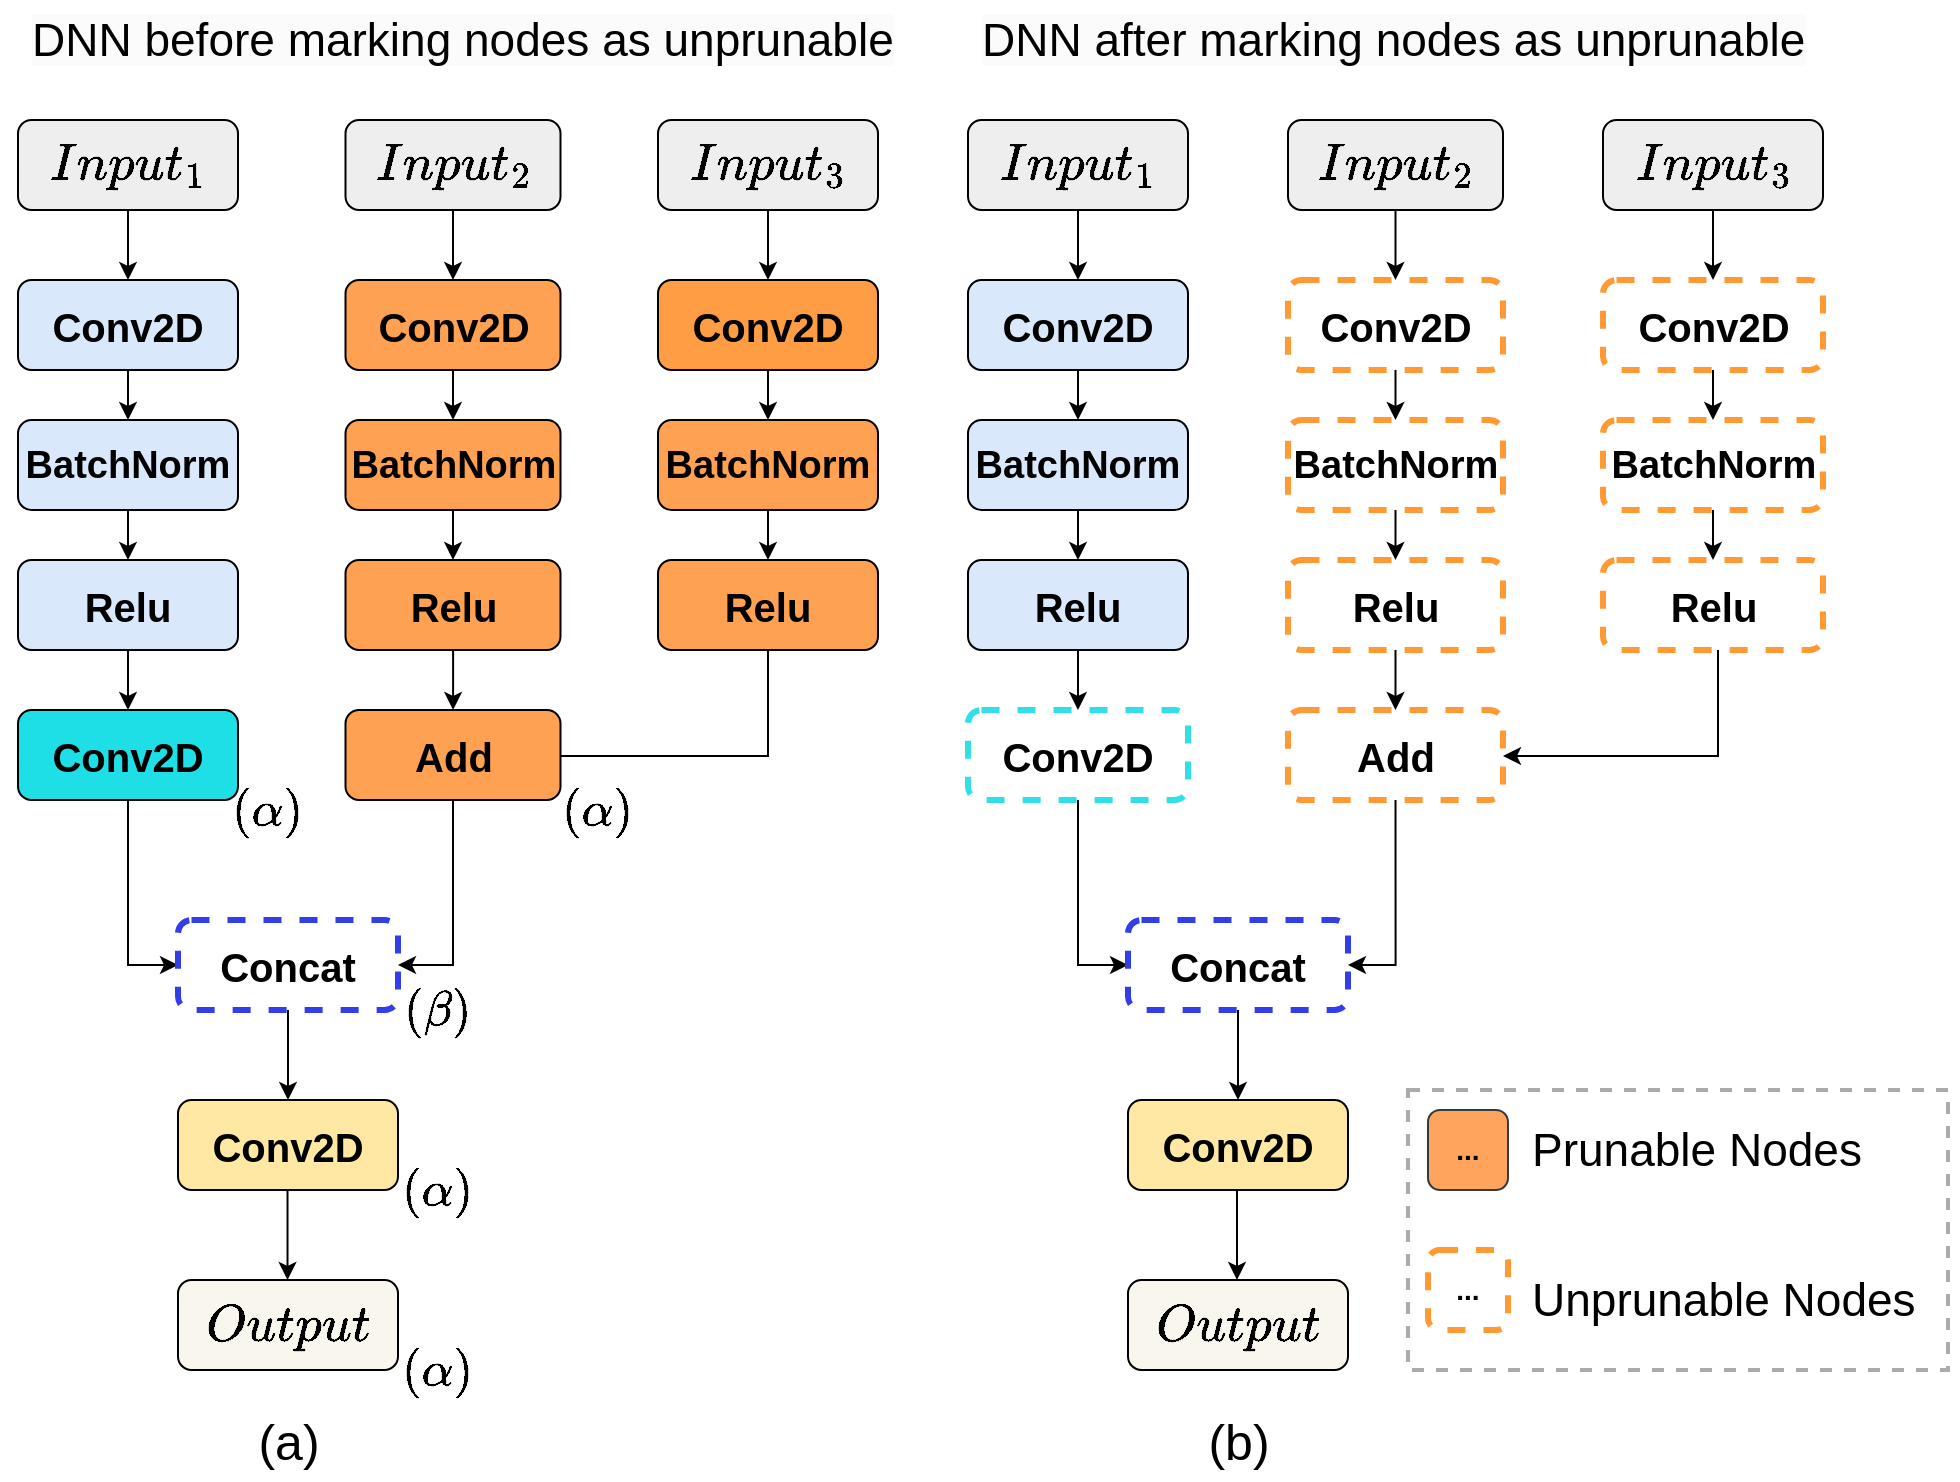 <mxfile version="24.7.17">
  <diagram id="ZJDak00zEGOjQi6jF3bG" name="Page-2">
    <mxGraphModel dx="1045" dy="2160" grid="1" gridSize="10" guides="1" tooltips="1" connect="1" arrows="1" fold="1" page="1" pageScale="1" pageWidth="850" pageHeight="1100" math="1" shadow="0">
      <root>
        <mxCell id="0" />
        <mxCell id="1" parent="0" />
        <mxCell id="ZOJOGruup9VdM0CiwJ6L-7" value="" style="rounded=0;whiteSpace=wrap;html=1;dashed=1;strokeWidth=2;strokeColor=#ABABAB;" parent="1" vertex="1">
          <mxGeometry x="1770" y="525" width="270" height="140" as="geometry" />
        </mxCell>
        <mxCell id="_wHUnUOkOxb6r7a82sdS-2" style="edgeStyle=orthogonalEdgeStyle;rounded=0;orthogonalLoop=1;jettySize=auto;html=1;exitX=0.5;exitY=1;exitDx=0;exitDy=0;entryX=0.5;entryY=0;entryDx=0;entryDy=0;strokeColor=default;fontSize=22;" parent="1" source="_wHUnUOkOxb6r7a82sdS-3" target="_wHUnUOkOxb6r7a82sdS-5" edge="1">
          <mxGeometry relative="1" as="geometry" />
        </mxCell>
        <mxCell id="_wHUnUOkOxb6r7a82sdS-3" value="&lt;font style=&quot;font-size: 22px;&quot;&gt;&lt;b style=&quot;font-size: 22px;&quot;&gt;$$Input_1$$&lt;/b&gt;&lt;/font&gt;" style="rounded=1;whiteSpace=wrap;html=1;fillColor=#eeeeee;strokeColor=default;fontSize=22;" parent="1" vertex="1">
          <mxGeometry x="1075" y="40" width="110" height="45" as="geometry" />
        </mxCell>
        <mxCell id="_wHUnUOkOxb6r7a82sdS-4" style="edgeStyle=orthogonalEdgeStyle;rounded=0;orthogonalLoop=1;jettySize=auto;html=1;exitX=0.5;exitY=1;exitDx=0;exitDy=0;entryX=0.5;entryY=0;entryDx=0;entryDy=0;strokeColor=default;fontSize=22;" parent="1" source="_wHUnUOkOxb6r7a82sdS-5" target="_wHUnUOkOxb6r7a82sdS-7" edge="1">
          <mxGeometry relative="1" as="geometry" />
        </mxCell>
        <mxCell id="_wHUnUOkOxb6r7a82sdS-5" value="&lt;font style=&quot;font-size: 20px;&quot;&gt;&lt;b style=&quot;font-size: 20px;&quot;&gt;Conv2D&lt;/b&gt;&lt;/font&gt;" style="rounded=1;whiteSpace=wrap;html=1;fillColor=#dae8fc;strokeColor=default;fontSize=20;" parent="1" vertex="1">
          <mxGeometry x="1075" y="120" width="110" height="45" as="geometry" />
        </mxCell>
        <mxCell id="_wHUnUOkOxb6r7a82sdS-6" style="edgeStyle=orthogonalEdgeStyle;rounded=0;orthogonalLoop=1;jettySize=auto;html=1;exitX=0.5;exitY=1;exitDx=0;exitDy=0;entryX=0.5;entryY=0;entryDx=0;entryDy=0;strokeColor=default;fontSize=22;" parent="1" source="_wHUnUOkOxb6r7a82sdS-7" target="_wHUnUOkOxb6r7a82sdS-9" edge="1">
          <mxGeometry relative="1" as="geometry" />
        </mxCell>
        <mxCell id="_wHUnUOkOxb6r7a82sdS-7" value="&lt;font style=&quot;font-size: 19px;&quot;&gt;&lt;b style=&quot;font-size: 19px;&quot;&gt;BatchNorm&lt;/b&gt;&lt;/font&gt;" style="rounded=1;whiteSpace=wrap;html=1;fillColor=#dae8fc;strokeColor=default;fontSize=19;" parent="1" vertex="1">
          <mxGeometry x="1075" y="190" width="110" height="45" as="geometry" />
        </mxCell>
        <mxCell id="_wHUnUOkOxb6r7a82sdS-8" style="edgeStyle=orthogonalEdgeStyle;rounded=0;orthogonalLoop=1;jettySize=auto;html=1;entryX=0.5;entryY=0;entryDx=0;entryDy=0;strokeColor=default;" parent="1" source="_wHUnUOkOxb6r7a82sdS-9" target="_wHUnUOkOxb6r7a82sdS-11" edge="1">
          <mxGeometry relative="1" as="geometry" />
        </mxCell>
        <mxCell id="_wHUnUOkOxb6r7a82sdS-9" value="&lt;font style=&quot;font-size: 20px;&quot;&gt;&lt;b style=&quot;font-size: 20px;&quot;&gt;Relu&lt;/b&gt;&lt;/font&gt;" style="rounded=1;whiteSpace=wrap;html=1;fillColor=#dae8fc;strokeColor=default;fontSize=20;" parent="1" vertex="1">
          <mxGeometry x="1075" y="260" width="110" height="45" as="geometry" />
        </mxCell>
        <mxCell id="_wHUnUOkOxb6r7a82sdS-10" style="edgeStyle=orthogonalEdgeStyle;rounded=0;orthogonalLoop=1;jettySize=auto;html=1;entryX=0;entryY=0.5;entryDx=0;entryDy=0;" parent="1" source="_wHUnUOkOxb6r7a82sdS-11" target="_wHUnUOkOxb6r7a82sdS-13" edge="1">
          <mxGeometry relative="1" as="geometry" />
        </mxCell>
        <mxCell id="_wHUnUOkOxb6r7a82sdS-11" value="&lt;font style=&quot;font-size: 20px;&quot;&gt;&lt;b style=&quot;font-size: 20px;&quot;&gt;Conv2D&lt;/b&gt;&lt;/font&gt;" style="rounded=1;whiteSpace=wrap;html=1;fillColor=#1edee6;strokeColor=default;fontSize=20;" parent="1" vertex="1">
          <mxGeometry x="1075" y="335" width="110" height="45" as="geometry" />
        </mxCell>
        <mxCell id="_wHUnUOkOxb6r7a82sdS-12" style="edgeStyle=orthogonalEdgeStyle;rounded=0;orthogonalLoop=1;jettySize=auto;html=1;entryX=0.5;entryY=0;entryDx=0;entryDy=0;" parent="1" source="_wHUnUOkOxb6r7a82sdS-13" edge="1">
          <mxGeometry relative="1" as="geometry">
            <mxPoint x="1210" y="530" as="targetPoint" />
          </mxGeometry>
        </mxCell>
        <mxCell id="_wHUnUOkOxb6r7a82sdS-13" value="&lt;font style=&quot;font-size: 20px;&quot;&gt;&lt;b style=&quot;font-size: 20px;&quot;&gt;Concat&lt;/b&gt;&lt;/font&gt;" style="rounded=1;whiteSpace=wrap;html=1;fillColor=none;strokeColor=#323ee8;strokeWidth=3;dashed=1;fontSize=20;" parent="1" vertex="1">
          <mxGeometry x="1155" y="440" width="110" height="45" as="geometry" />
        </mxCell>
        <mxCell id="_wHUnUOkOxb6r7a82sdS-14" style="edgeStyle=orthogonalEdgeStyle;rounded=0;orthogonalLoop=1;jettySize=auto;html=1;exitX=0.5;exitY=1;exitDx=0;exitDy=0;entryX=0.5;entryY=0;entryDx=0;entryDy=0;strokeColor=default;fontSize=22;" parent="1" source="_wHUnUOkOxb6r7a82sdS-15" target="_wHUnUOkOxb6r7a82sdS-17" edge="1">
          <mxGeometry relative="1" as="geometry" />
        </mxCell>
        <mxCell id="_wHUnUOkOxb6r7a82sdS-15" value="&lt;font style=&quot;font-size: 22px;&quot;&gt;&lt;b style=&quot;font-size: 22px;&quot;&gt;$$Input_2$$&lt;/b&gt;&lt;/font&gt;" style="rounded=1;whiteSpace=wrap;html=1;fillColor=#eeeeee;strokeColor=default;fontSize=22;" parent="1" vertex="1">
          <mxGeometry x="1238.75" y="40" width="107.5" height="45" as="geometry" />
        </mxCell>
        <mxCell id="_wHUnUOkOxb6r7a82sdS-16" style="edgeStyle=orthogonalEdgeStyle;rounded=0;orthogonalLoop=1;jettySize=auto;html=1;exitX=0.5;exitY=1;exitDx=0;exitDy=0;entryX=0.5;entryY=0;entryDx=0;entryDy=0;strokeColor=default;fontSize=22;" parent="1" source="_wHUnUOkOxb6r7a82sdS-17" target="_wHUnUOkOxb6r7a82sdS-19" edge="1">
          <mxGeometry relative="1" as="geometry" />
        </mxCell>
        <mxCell id="_wHUnUOkOxb6r7a82sdS-17" value="&lt;font style=&quot;font-size: 20px;&quot;&gt;&lt;b style=&quot;font-size: 20px;&quot;&gt;Conv2D&lt;/b&gt;&lt;/font&gt;" style="rounded=1;whiteSpace=wrap;html=1;fillColor=#ffa152;strokeColor=default;fontSize=20;" parent="1" vertex="1">
          <mxGeometry x="1238.75" y="120" width="107.5" height="45" as="geometry" />
        </mxCell>
        <mxCell id="_wHUnUOkOxb6r7a82sdS-18" style="edgeStyle=orthogonalEdgeStyle;rounded=0;orthogonalLoop=1;jettySize=auto;html=1;exitX=0.5;exitY=1;exitDx=0;exitDy=0;entryX=0.5;entryY=0;entryDx=0;entryDy=0;strokeColor=default;fontSize=22;" parent="1" source="_wHUnUOkOxb6r7a82sdS-19" target="_wHUnUOkOxb6r7a82sdS-21" edge="1">
          <mxGeometry relative="1" as="geometry" />
        </mxCell>
        <mxCell id="_wHUnUOkOxb6r7a82sdS-19" value="&lt;font style=&quot;font-size: 19px;&quot;&gt;&lt;b style=&quot;font-size: 19px;&quot;&gt;BatchNorm&lt;/b&gt;&lt;/font&gt;" style="rounded=1;whiteSpace=wrap;html=1;fillColor=#ffa152;strokeColor=default;fontSize=19;" parent="1" vertex="1">
          <mxGeometry x="1238.75" y="190" width="107.5" height="45" as="geometry" />
        </mxCell>
        <mxCell id="_wHUnUOkOxb6r7a82sdS-20" style="edgeStyle=orthogonalEdgeStyle;rounded=0;orthogonalLoop=1;jettySize=auto;html=1;strokeColor=default;" parent="1" source="_wHUnUOkOxb6r7a82sdS-21" target="_wHUnUOkOxb6r7a82sdS-31" edge="1">
          <mxGeometry relative="1" as="geometry">
            <mxPoint x="1292.5" y="345" as="targetPoint" />
          </mxGeometry>
        </mxCell>
        <mxCell id="_wHUnUOkOxb6r7a82sdS-21" value="&lt;font style=&quot;font-size: 20px;&quot;&gt;&lt;b style=&quot;font-size: 20px;&quot;&gt;Relu&lt;/b&gt;&lt;/font&gt;" style="rounded=1;whiteSpace=wrap;html=1;fillColor=#ffa152;strokeColor=default;fontSize=20;" parent="1" vertex="1">
          <mxGeometry x="1238.75" y="260" width="107.5" height="45" as="geometry" />
        </mxCell>
        <mxCell id="_wHUnUOkOxb6r7a82sdS-22" style="edgeStyle=orthogonalEdgeStyle;rounded=0;orthogonalLoop=1;jettySize=auto;html=1;exitX=0.5;exitY=1;exitDx=0;exitDy=0;entryX=0.5;entryY=0;entryDx=0;entryDy=0;strokeColor=default;fontSize=22;" parent="1" source="_wHUnUOkOxb6r7a82sdS-23" target="_wHUnUOkOxb6r7a82sdS-25" edge="1">
          <mxGeometry relative="1" as="geometry" />
        </mxCell>
        <mxCell id="_wHUnUOkOxb6r7a82sdS-23" value="&lt;font style=&quot;font-size: 22px;&quot;&gt;&lt;b style=&quot;font-size: 22px;&quot;&gt;$$Input_3$$&lt;/b&gt;&lt;/font&gt;" style="rounded=1;whiteSpace=wrap;html=1;fillColor=#eeeeee;strokeColor=default;fontSize=22;" parent="1" vertex="1">
          <mxGeometry x="1395" y="40" width="110" height="45" as="geometry" />
        </mxCell>
        <mxCell id="_wHUnUOkOxb6r7a82sdS-24" style="edgeStyle=orthogonalEdgeStyle;rounded=0;orthogonalLoop=1;jettySize=auto;html=1;exitX=0.5;exitY=1;exitDx=0;exitDy=0;entryX=0.5;entryY=0;entryDx=0;entryDy=0;strokeColor=default;fontSize=22;" parent="1" source="_wHUnUOkOxb6r7a82sdS-25" target="_wHUnUOkOxb6r7a82sdS-27" edge="1">
          <mxGeometry relative="1" as="geometry" />
        </mxCell>
        <mxCell id="_wHUnUOkOxb6r7a82sdS-25" value="&lt;font style=&quot;font-size: 20px;&quot;&gt;&lt;b style=&quot;font-size: 20px;&quot;&gt;Conv2D&lt;/b&gt;&lt;/font&gt;" style="rounded=1;whiteSpace=wrap;html=1;fillColor=#ff9d45;strokeColor=default;fontSize=20;" parent="1" vertex="1">
          <mxGeometry x="1395" y="120" width="110" height="45" as="geometry" />
        </mxCell>
        <mxCell id="_wHUnUOkOxb6r7a82sdS-26" style="edgeStyle=orthogonalEdgeStyle;rounded=0;orthogonalLoop=1;jettySize=auto;html=1;exitX=0.5;exitY=1;exitDx=0;exitDy=0;entryX=0.5;entryY=0;entryDx=0;entryDy=0;strokeColor=default;fontSize=22;" parent="1" source="_wHUnUOkOxb6r7a82sdS-27" target="_wHUnUOkOxb6r7a82sdS-29" edge="1">
          <mxGeometry relative="1" as="geometry" />
        </mxCell>
        <mxCell id="_wHUnUOkOxb6r7a82sdS-27" value="&lt;font style=&quot;font-size: 19px;&quot;&gt;&lt;b style=&quot;font-size: 19px;&quot;&gt;BatchNorm&lt;/b&gt;&lt;/font&gt;" style="rounded=1;whiteSpace=wrap;html=1;fillColor=#ffa152;strokeColor=default;fontSize=19;" parent="1" vertex="1">
          <mxGeometry x="1395" y="190" width="110" height="45" as="geometry" />
        </mxCell>
        <mxCell id="_wHUnUOkOxb6r7a82sdS-28" style="edgeStyle=orthogonalEdgeStyle;rounded=0;orthogonalLoop=1;jettySize=auto;html=1;entryX=1;entryY=0.5;entryDx=0;entryDy=0;strokeColor=default;" parent="1" source="_wHUnUOkOxb6r7a82sdS-29" target="_wHUnUOkOxb6r7a82sdS-31" edge="1">
          <mxGeometry relative="1" as="geometry">
            <mxPoint x="1305" y="357.5" as="targetPoint" />
            <Array as="points">
              <mxPoint x="1450" y="358" />
              <mxPoint x="1343" y="358" />
            </Array>
          </mxGeometry>
        </mxCell>
        <mxCell id="_wHUnUOkOxb6r7a82sdS-29" value="&lt;font style=&quot;font-size: 20px;&quot;&gt;&lt;b style=&quot;font-size: 20px;&quot;&gt;Relu&lt;/b&gt;&lt;/font&gt;" style="rounded=1;whiteSpace=wrap;html=1;fillColor=#ffa152;strokeColor=default;fontSize=20;" parent="1" vertex="1">
          <mxGeometry x="1395" y="260" width="110" height="45" as="geometry" />
        </mxCell>
        <mxCell id="_wHUnUOkOxb6r7a82sdS-30" style="edgeStyle=orthogonalEdgeStyle;rounded=0;orthogonalLoop=1;jettySize=auto;html=1;exitX=0.5;exitY=1;exitDx=0;exitDy=0;entryX=1;entryY=0.5;entryDx=0;entryDy=0;" parent="1" source="_wHUnUOkOxb6r7a82sdS-31" target="_wHUnUOkOxb6r7a82sdS-13" edge="1">
          <mxGeometry relative="1" as="geometry" />
        </mxCell>
        <mxCell id="_wHUnUOkOxb6r7a82sdS-31" value="&lt;font style=&quot;font-size: 20px;&quot;&gt;&lt;b style=&quot;font-size: 20px;&quot;&gt;Add&lt;/b&gt;&lt;/font&gt;" style="rounded=1;whiteSpace=wrap;html=1;fillColor=#ffa152;strokeColor=default;fontSize=20;" parent="1" vertex="1">
          <mxGeometry x="1238.75" y="335" width="107.5" height="45" as="geometry" />
        </mxCell>
        <mxCell id="JLplLcuvt1eEUsk-3vQW-2" style="edgeStyle=orthogonalEdgeStyle;rounded=0;orthogonalLoop=1;jettySize=auto;html=1;exitX=0.5;exitY=1;exitDx=0;exitDy=0;entryX=0.5;entryY=0;entryDx=0;entryDy=0;fontSize=22;" parent="1" source="JLplLcuvt1eEUsk-3vQW-3" target="JLplLcuvt1eEUsk-3vQW-5" edge="1">
          <mxGeometry relative="1" as="geometry" />
        </mxCell>
        <mxCell id="JLplLcuvt1eEUsk-3vQW-3" value="&lt;font style=&quot;font-size: 22px;&quot;&gt;&lt;b style=&quot;font-size: 22px;&quot;&gt;$$Input_1$$&lt;/b&gt;&lt;/font&gt;" style="rounded=1;whiteSpace=wrap;html=1;fillColor=#eeeeee;strokeColor=default;fontSize=22;" parent="1" vertex="1">
          <mxGeometry x="1550" y="40" width="110" height="45" as="geometry" />
        </mxCell>
        <mxCell id="JLplLcuvt1eEUsk-3vQW-4" style="edgeStyle=orthogonalEdgeStyle;rounded=0;orthogonalLoop=1;jettySize=auto;html=1;exitX=0.5;exitY=1;exitDx=0;exitDy=0;entryX=0.5;entryY=0;entryDx=0;entryDy=0;fontSize=22;" parent="1" source="JLplLcuvt1eEUsk-3vQW-5" target="JLplLcuvt1eEUsk-3vQW-7" edge="1">
          <mxGeometry relative="1" as="geometry" />
        </mxCell>
        <mxCell id="JLplLcuvt1eEUsk-3vQW-5" value="&lt;font style=&quot;font-size: 20px;&quot;&gt;&lt;b style=&quot;font-size: 20px;&quot;&gt;Conv2D&lt;/b&gt;&lt;/font&gt;" style="rounded=1;whiteSpace=wrap;html=1;fillColor=#dae8fc;strokeColor=default;fontSize=20;" parent="1" vertex="1">
          <mxGeometry x="1550" y="120" width="110" height="45" as="geometry" />
        </mxCell>
        <mxCell id="JLplLcuvt1eEUsk-3vQW-6" style="edgeStyle=orthogonalEdgeStyle;rounded=0;orthogonalLoop=1;jettySize=auto;html=1;exitX=0.5;exitY=1;exitDx=0;exitDy=0;entryX=0.5;entryY=0;entryDx=0;entryDy=0;fontSize=22;" parent="1" source="JLplLcuvt1eEUsk-3vQW-7" target="JLplLcuvt1eEUsk-3vQW-9" edge="1">
          <mxGeometry relative="1" as="geometry" />
        </mxCell>
        <mxCell id="JLplLcuvt1eEUsk-3vQW-7" value="&lt;font style=&quot;font-size: 19px;&quot;&gt;&lt;b style=&quot;font-size: 19px;&quot;&gt;BatchNorm&lt;/b&gt;&lt;/font&gt;" style="rounded=1;whiteSpace=wrap;html=1;fillColor=#dae8fc;strokeColor=default;fontSize=19;" parent="1" vertex="1">
          <mxGeometry x="1550" y="190" width="110" height="45" as="geometry" />
        </mxCell>
        <mxCell id="JLplLcuvt1eEUsk-3vQW-8" style="edgeStyle=orthogonalEdgeStyle;rounded=0;orthogonalLoop=1;jettySize=auto;html=1;entryX=0.5;entryY=0;entryDx=0;entryDy=0;" parent="1" source="JLplLcuvt1eEUsk-3vQW-9" target="JLplLcuvt1eEUsk-3vQW-11" edge="1">
          <mxGeometry relative="1" as="geometry" />
        </mxCell>
        <mxCell id="JLplLcuvt1eEUsk-3vQW-9" value="&lt;font style=&quot;font-size: 20px;&quot;&gt;&lt;b style=&quot;font-size: 20px;&quot;&gt;Relu&lt;/b&gt;&lt;/font&gt;" style="rounded=1;whiteSpace=wrap;html=1;fillColor=#dae8fc;strokeColor=default;fontSize=20;" parent="1" vertex="1">
          <mxGeometry x="1550" y="260" width="110" height="45" as="geometry" />
        </mxCell>
        <mxCell id="JLplLcuvt1eEUsk-3vQW-10" style="edgeStyle=orthogonalEdgeStyle;rounded=0;orthogonalLoop=1;jettySize=auto;html=1;entryX=0;entryY=0.5;entryDx=0;entryDy=0;" parent="1" source="JLplLcuvt1eEUsk-3vQW-11" target="JLplLcuvt1eEUsk-3vQW-13" edge="1">
          <mxGeometry relative="1" as="geometry" />
        </mxCell>
        <mxCell id="JLplLcuvt1eEUsk-3vQW-11" value="&lt;font style=&quot;font-size: 20px;&quot;&gt;&lt;b style=&quot;font-size: 20px;&quot;&gt;Conv2D&lt;/b&gt;&lt;/font&gt;" style="rounded=1;whiteSpace=wrap;html=1;fillColor=none;strokeColor=#30dfe8;strokeWidth=3;dashed=1;fontSize=20;" parent="1" vertex="1">
          <mxGeometry x="1550" y="335" width="110" height="45" as="geometry" />
        </mxCell>
        <mxCell id="JLplLcuvt1eEUsk-3vQW-12" style="edgeStyle=orthogonalEdgeStyle;rounded=0;orthogonalLoop=1;jettySize=auto;html=1;entryX=0.5;entryY=0;entryDx=0;entryDy=0;" parent="1" source="JLplLcuvt1eEUsk-3vQW-13" edge="1">
          <mxGeometry relative="1" as="geometry">
            <mxPoint x="1685" y="530" as="targetPoint" />
          </mxGeometry>
        </mxCell>
        <mxCell id="JLplLcuvt1eEUsk-3vQW-13" value="&lt;font style=&quot;font-size: 20px;&quot;&gt;&lt;b style=&quot;font-size: 20px;&quot;&gt;Concat&lt;/b&gt;&lt;/font&gt;" style="rounded=1;whiteSpace=wrap;html=1;fillColor=none;strokeColor=#323ee8;dashed=1;strokeWidth=3;fontSize=20;" parent="1" vertex="1">
          <mxGeometry x="1630" y="440" width="110" height="45" as="geometry" />
        </mxCell>
        <mxCell id="JLplLcuvt1eEUsk-3vQW-14" style="edgeStyle=orthogonalEdgeStyle;rounded=0;orthogonalLoop=1;jettySize=auto;html=1;exitX=0.5;exitY=1;exitDx=0;exitDy=0;entryX=0.5;entryY=0;entryDx=0;entryDy=0;fontSize=22;" parent="1" source="JLplLcuvt1eEUsk-3vQW-15" target="JLplLcuvt1eEUsk-3vQW-17" edge="1">
          <mxGeometry relative="1" as="geometry" />
        </mxCell>
        <mxCell id="JLplLcuvt1eEUsk-3vQW-15" value="&lt;font style=&quot;font-size: 22px;&quot;&gt;&lt;b style=&quot;font-size: 22px;&quot;&gt;$$Input_2$$&lt;/b&gt;&lt;/font&gt;" style="rounded=1;whiteSpace=wrap;html=1;fillColor=#eeeeee;strokeColor=default;fontSize=22;" parent="1" vertex="1">
          <mxGeometry x="1710" y="40" width="107.5" height="45" as="geometry" />
        </mxCell>
        <mxCell id="JLplLcuvt1eEUsk-3vQW-16" style="edgeStyle=orthogonalEdgeStyle;rounded=0;orthogonalLoop=1;jettySize=auto;html=1;exitX=0.5;exitY=1;exitDx=0;exitDy=0;entryX=0.5;entryY=0;entryDx=0;entryDy=0;fontSize=22;" parent="1" source="JLplLcuvt1eEUsk-3vQW-17" target="JLplLcuvt1eEUsk-3vQW-19" edge="1">
          <mxGeometry relative="1" as="geometry" />
        </mxCell>
        <mxCell id="JLplLcuvt1eEUsk-3vQW-17" value="&lt;font style=&quot;font-size: 20px;&quot;&gt;&lt;b style=&quot;font-size: 20px;&quot;&gt;Conv2D&lt;/b&gt;&lt;/font&gt;" style="rounded=1;whiteSpace=wrap;html=1;fillColor=none;strokeColor=#FF9933;dashed=1;strokeWidth=3;fontSize=20;" parent="1" vertex="1">
          <mxGeometry x="1710" y="120" width="107.5" height="45" as="geometry" />
        </mxCell>
        <mxCell id="JLplLcuvt1eEUsk-3vQW-18" style="edgeStyle=orthogonalEdgeStyle;rounded=0;orthogonalLoop=1;jettySize=auto;html=1;exitX=0.5;exitY=1;exitDx=0;exitDy=0;entryX=0.5;entryY=0;entryDx=0;entryDy=0;fontSize=22;" parent="1" source="JLplLcuvt1eEUsk-3vQW-19" target="JLplLcuvt1eEUsk-3vQW-21" edge="1">
          <mxGeometry relative="1" as="geometry" />
        </mxCell>
        <mxCell id="JLplLcuvt1eEUsk-3vQW-19" value="&lt;font style=&quot;font-size: 19px;&quot;&gt;&lt;b style=&quot;font-size: 19px;&quot;&gt;BatchNorm&lt;/b&gt;&lt;/font&gt;" style="rounded=1;whiteSpace=wrap;html=1;fillColor=none;strokeColor=#FF9933;dashed=1;strokeWidth=3;fontSize=19;" parent="1" vertex="1">
          <mxGeometry x="1710" y="190" width="107.5" height="45" as="geometry" />
        </mxCell>
        <mxCell id="JLplLcuvt1eEUsk-3vQW-20" style="edgeStyle=orthogonalEdgeStyle;rounded=0;orthogonalLoop=1;jettySize=auto;html=1;" parent="1" source="JLplLcuvt1eEUsk-3vQW-21" target="JLplLcuvt1eEUsk-3vQW-31" edge="1">
          <mxGeometry relative="1" as="geometry">
            <mxPoint x="1767.5" y="345" as="targetPoint" />
          </mxGeometry>
        </mxCell>
        <mxCell id="JLplLcuvt1eEUsk-3vQW-21" value="&lt;font style=&quot;font-size: 20px;&quot;&gt;&lt;b style=&quot;font-size: 20px;&quot;&gt;Relu&lt;/b&gt;&lt;/font&gt;" style="rounded=1;whiteSpace=wrap;html=1;fillColor=none;strokeColor=#FF9933;dashed=1;strokeWidth=3;fontSize=20;" parent="1" vertex="1">
          <mxGeometry x="1710" y="260" width="107.5" height="45" as="geometry" />
        </mxCell>
        <mxCell id="JLplLcuvt1eEUsk-3vQW-22" style="edgeStyle=orthogonalEdgeStyle;rounded=0;orthogonalLoop=1;jettySize=auto;html=1;exitX=0.5;exitY=1;exitDx=0;exitDy=0;entryX=0.5;entryY=0;entryDx=0;entryDy=0;fontSize=22;" parent="1" source="JLplLcuvt1eEUsk-3vQW-23" target="JLplLcuvt1eEUsk-3vQW-25" edge="1">
          <mxGeometry relative="1" as="geometry" />
        </mxCell>
        <mxCell id="JLplLcuvt1eEUsk-3vQW-23" value="&lt;font style=&quot;font-size: 22px;&quot;&gt;&lt;b style=&quot;font-size: 22px;&quot;&gt;$$Input_3$$&lt;/b&gt;&lt;/font&gt;" style="rounded=1;whiteSpace=wrap;html=1;fillColor=#eeeeee;strokeColor=default;fontSize=22;" parent="1" vertex="1">
          <mxGeometry x="1867.5" y="40" width="110" height="45" as="geometry" />
        </mxCell>
        <mxCell id="JLplLcuvt1eEUsk-3vQW-24" style="edgeStyle=orthogonalEdgeStyle;rounded=0;orthogonalLoop=1;jettySize=auto;html=1;exitX=0.5;exitY=1;exitDx=0;exitDy=0;entryX=0.5;entryY=0;entryDx=0;entryDy=0;fontSize=22;" parent="1" source="JLplLcuvt1eEUsk-3vQW-25" target="JLplLcuvt1eEUsk-3vQW-27" edge="1">
          <mxGeometry relative="1" as="geometry" />
        </mxCell>
        <mxCell id="JLplLcuvt1eEUsk-3vQW-25" value="&lt;font style=&quot;font-size: 20px;&quot;&gt;&lt;b style=&quot;font-size: 20px;&quot;&gt;Conv2D&lt;/b&gt;&lt;/font&gt;" style="rounded=1;whiteSpace=wrap;html=1;fillColor=none;strokeColor=#FF9933;dashed=1;strokeWidth=3;fontSize=20;" parent="1" vertex="1">
          <mxGeometry x="1867.5" y="120" width="110" height="45" as="geometry" />
        </mxCell>
        <mxCell id="JLplLcuvt1eEUsk-3vQW-26" style="edgeStyle=orthogonalEdgeStyle;rounded=0;orthogonalLoop=1;jettySize=auto;html=1;exitX=0.5;exitY=1;exitDx=0;exitDy=0;entryX=0.5;entryY=0;entryDx=0;entryDy=0;fontSize=22;" parent="1" source="JLplLcuvt1eEUsk-3vQW-27" target="JLplLcuvt1eEUsk-3vQW-29" edge="1">
          <mxGeometry relative="1" as="geometry" />
        </mxCell>
        <mxCell id="JLplLcuvt1eEUsk-3vQW-27" value="&lt;font style=&quot;font-size: 19px;&quot;&gt;&lt;b style=&quot;font-size: 19px;&quot;&gt;BatchNorm&lt;/b&gt;&lt;/font&gt;" style="rounded=1;whiteSpace=wrap;html=1;fillColor=none;strokeColor=#FF9933;dashed=1;strokeWidth=3;fontSize=19;" parent="1" vertex="1">
          <mxGeometry x="1867.5" y="190" width="110" height="45" as="geometry" />
        </mxCell>
        <mxCell id="JLplLcuvt1eEUsk-3vQW-28" style="edgeStyle=orthogonalEdgeStyle;rounded=0;orthogonalLoop=1;jettySize=auto;html=1;entryX=1;entryY=0.5;entryDx=0;entryDy=0;" parent="1" source="JLplLcuvt1eEUsk-3vQW-29" target="JLplLcuvt1eEUsk-3vQW-31" edge="1">
          <mxGeometry relative="1" as="geometry">
            <mxPoint x="1780" y="357.5" as="targetPoint" />
            <Array as="points">
              <mxPoint x="1925" y="358" />
              <mxPoint x="1818" y="358" />
            </Array>
          </mxGeometry>
        </mxCell>
        <mxCell id="JLplLcuvt1eEUsk-3vQW-29" value="&lt;font style=&quot;font-size: 20px;&quot;&gt;&lt;b style=&quot;font-size: 20px;&quot;&gt;Relu&lt;/b&gt;&lt;/font&gt;" style="rounded=1;whiteSpace=wrap;html=1;fillColor=none;strokeColor=#FF9933;dashed=1;strokeWidth=3;fontSize=20;" parent="1" vertex="1">
          <mxGeometry x="1867.5" y="260" width="110" height="45" as="geometry" />
        </mxCell>
        <mxCell id="JLplLcuvt1eEUsk-3vQW-30" style="edgeStyle=orthogonalEdgeStyle;rounded=0;orthogonalLoop=1;jettySize=auto;html=1;exitX=0.5;exitY=1;exitDx=0;exitDy=0;entryX=1;entryY=0.5;entryDx=0;entryDy=0;" parent="1" source="JLplLcuvt1eEUsk-3vQW-31" target="JLplLcuvt1eEUsk-3vQW-13" edge="1">
          <mxGeometry relative="1" as="geometry" />
        </mxCell>
        <mxCell id="JLplLcuvt1eEUsk-3vQW-31" value="&lt;font style=&quot;font-size: 20px;&quot;&gt;&lt;b style=&quot;font-size: 20px;&quot;&gt;Add&lt;/b&gt;&lt;/font&gt;" style="rounded=1;whiteSpace=wrap;html=1;fillColor=none;strokeColor=#FF9933;strokeWidth=3;dashed=1;fontSize=20;" parent="1" vertex="1">
          <mxGeometry x="1710" y="335" width="107.5" height="45" as="geometry" />
        </mxCell>
        <mxCell id="SUDPTB7_8HrII01Jo1Mr-3" value="&lt;font size=&quot;1&quot; style=&quot;&quot;&gt;&lt;span style=&quot;font-size: 25px;&quot;&gt;(b)&lt;/span&gt;&lt;/font&gt;" style="text;html=1;align=center;verticalAlign=middle;resizable=0;points=[];autosize=1;strokeColor=none;fillColor=none;" parent="1" vertex="1">
          <mxGeometry x="1660" y="680" width="50" height="40" as="geometry" />
        </mxCell>
        <mxCell id="SUDPTB7_8HrII01Jo1Mr-4" value="&lt;font style=&quot;font-size: 22px;&quot;&gt;&lt;b style=&quot;font-size: 22px;&quot;&gt;$$Output$$&lt;/b&gt;&lt;/font&gt;" style="rounded=1;whiteSpace=wrap;html=1;fillColor=#f9f7ed;strokeColor=default;fontSize=22;" parent="1" vertex="1">
          <mxGeometry x="1155" y="620" width="110" height="45" as="geometry" />
        </mxCell>
        <mxCell id="SUDPTB7_8HrII01Jo1Mr-5" value="&lt;font size=&quot;1&quot; style=&quot;&quot;&gt;&lt;span style=&quot;font-size: 25px;&quot;&gt;(a)&lt;/span&gt;&lt;/font&gt;" style="text;html=1;align=center;verticalAlign=middle;resizable=0;points=[];autosize=1;strokeColor=none;fillColor=none;" parent="1" vertex="1">
          <mxGeometry x="1185" y="680" width="50" height="40" as="geometry" />
        </mxCell>
        <mxCell id="SUDPTB7_8HrII01Jo1Mr-6" style="edgeStyle=orthogonalEdgeStyle;rounded=0;orthogonalLoop=1;jettySize=auto;html=1;entryX=0.5;entryY=0;entryDx=0;entryDy=0;" parent="1" edge="1">
          <mxGeometry relative="1" as="geometry">
            <mxPoint x="1209.76" y="620" as="targetPoint" />
            <mxPoint x="1209.76" y="575" as="sourcePoint" />
          </mxGeometry>
        </mxCell>
        <mxCell id="SUDPTB7_8HrII01Jo1Mr-7" value="&lt;font style=&quot;font-size: 22px;&quot;&gt;&lt;b style=&quot;font-size: 22px;&quot;&gt;$$Output$$&lt;/b&gt;&lt;/font&gt;" style="rounded=1;whiteSpace=wrap;html=1;fillColor=#f9f7ed;strokeColor=default;fontSize=22;" parent="1" vertex="1">
          <mxGeometry x="1630" y="620" width="110" height="45" as="geometry" />
        </mxCell>
        <mxCell id="SUDPTB7_8HrII01Jo1Mr-9" style="edgeStyle=orthogonalEdgeStyle;rounded=0;orthogonalLoop=1;jettySize=auto;html=1;entryX=0.5;entryY=0;entryDx=0;entryDy=0;" parent="1" edge="1">
          <mxGeometry relative="1" as="geometry">
            <mxPoint x="1684.5" y="620" as="targetPoint" />
            <mxPoint x="1684.5" y="575" as="sourcePoint" />
          </mxGeometry>
        </mxCell>
        <mxCell id="SUDPTB7_8HrII01Jo1Mr-10" value="&lt;font style=&quot;font-size: 20px;&quot;&gt;&lt;b style=&quot;font-size: 20px;&quot;&gt;Conv2D&lt;/b&gt;&lt;/font&gt;" style="rounded=1;whiteSpace=wrap;html=1;fillColor=#fee8a4;strokeColor=default;fontSize=20;" parent="1" vertex="1">
          <mxGeometry x="1155" y="530" width="110" height="45" as="geometry" />
        </mxCell>
        <mxCell id="SUDPTB7_8HrII01Jo1Mr-12" value="&lt;font style=&quot;font-size: 20px;&quot;&gt;&lt;b style=&quot;font-size: 20px;&quot;&gt;Conv2D&lt;/b&gt;&lt;/font&gt;" style="rounded=1;whiteSpace=wrap;html=1;fillColor=#fee8a4;strokeColor=default;fontSize=20;" parent="1" vertex="1">
          <mxGeometry x="1630" y="530" width="110" height="45" as="geometry" />
        </mxCell>
        <mxCell id="ZOJOGruup9VdM0CiwJ6L-2" value="&lt;font style=&quot;font-size: 14px;&quot;&gt;&lt;b&gt;...&lt;/b&gt;&lt;/font&gt;" style="rounded=1;whiteSpace=wrap;html=1;fillColor=#ffa45d;strokeColor=#36393d;" parent="1" vertex="1">
          <mxGeometry x="1780" y="535" width="40" height="40" as="geometry" />
        </mxCell>
        <mxCell id="ZOJOGruup9VdM0CiwJ6L-4" value="&lt;font style=&quot;font-size: 14px;&quot;&gt;&lt;b&gt;...&lt;/b&gt;&lt;/font&gt;" style="rounded=1;whiteSpace=wrap;html=1;fillColor=none;strokeColor=#FF9933;strokeWidth=3;dashed=1;" parent="1" vertex="1">
          <mxGeometry x="1780" y="605" width="40" height="40" as="geometry" />
        </mxCell>
        <mxCell id="ZOJOGruup9VdM0CiwJ6L-5" value="&lt;font style=&quot;font-size: 23px;&quot;&gt;Unprunable Nodes&lt;/font&gt;" style="text;whiteSpace=wrap;html=1;fontSize=23;" parent="1" vertex="1">
          <mxGeometry x="1830" y="610" width="210" height="40" as="geometry" />
        </mxCell>
        <mxCell id="ZOJOGruup9VdM0CiwJ6L-6" value="&lt;font style=&quot;font-size: 23px;&quot;&gt;Prunable Nodes&lt;/font&gt;" style="text;whiteSpace=wrap;html=1;fontSize=23;" parent="1" vertex="1">
          <mxGeometry x="1830" y="535" width="180" height="40" as="geometry" />
        </mxCell>
        <mxCell id="ZOJOGruup9VdM0CiwJ6L-8" value="&lt;span style=&quot;color: rgb(0, 0, 0); font-family: Helvetica; font-style: normal; font-variant-ligatures: normal; font-variant-caps: normal; font-weight: 400; letter-spacing: normal; orphans: 2; text-align: left; text-indent: 0px; text-transform: none; widows: 2; word-spacing: 0px; -webkit-text-stroke-width: 0px; white-space: normal; background-color: rgb(251, 251, 251); text-decoration-thickness: initial; text-decoration-style: initial; text-decoration-color: initial; float: none; font-size: 23px; display: inline !important;&quot;&gt;&lt;font style=&quot;font-size: 23px;&quot;&gt;DNN before marking nodes as unprunable&lt;/font&gt;&lt;/span&gt;" style="text;whiteSpace=wrap;html=1;fontSize=23;" parent="1" vertex="1">
          <mxGeometry x="1080" y="-20" width="480" height="50" as="geometry" />
        </mxCell>
        <mxCell id="ZOJOGruup9VdM0CiwJ6L-9" value="&lt;span style=&quot;color: rgb(0, 0, 0); font-family: Helvetica; font-style: normal; font-variant-ligatures: normal; font-variant-caps: normal; font-weight: 400; letter-spacing: normal; orphans: 2; text-align: left; text-indent: 0px; text-transform: none; widows: 2; word-spacing: 0px; -webkit-text-stroke-width: 0px; white-space: normal; background-color: rgb(251, 251, 251); text-decoration-thickness: initial; text-decoration-style: initial; text-decoration-color: initial; float: none; font-size: 23px; display: inline !important;&quot;&gt;&lt;font style=&quot;font-size: 23px;&quot;&gt;DNN after marking nodes as unprunable&lt;/font&gt;&lt;/span&gt;" style="text;whiteSpace=wrap;html=1;fontSize=23;" parent="1" vertex="1">
          <mxGeometry x="1555" y="-20" width="490" height="50" as="geometry" />
        </mxCell>
        <mxCell id="QmbjXqntFDe4RbLmtZg--1" value="&lt;font style=&quot;font-size: 21px;&quot;&gt;$$(\beta)$$&lt;/font&gt;" style="text;html=1;align=center;verticalAlign=middle;whiteSpace=wrap;rounded=0;" parent="1" vertex="1">
          <mxGeometry x="1270" y="470" width="30" height="30" as="geometry" />
        </mxCell>
        <mxCell id="QmbjXqntFDe4RbLmtZg--2" value="&lt;font style=&quot;font-size: 21px;&quot;&gt;$$(\alpha)$$&lt;/font&gt;" style="text;html=1;align=center;verticalAlign=middle;whiteSpace=wrap;rounded=0;" parent="1" vertex="1">
          <mxGeometry x="1270" y="560" width="30" height="30" as="geometry" />
        </mxCell>
        <mxCell id="QmbjXqntFDe4RbLmtZg--3" value="&lt;font style=&quot;font-size: 21px;&quot;&gt;$$(\alpha)$$&lt;/font&gt;" style="text;html=1;align=center;verticalAlign=middle;whiteSpace=wrap;rounded=0;" parent="1" vertex="1">
          <mxGeometry x="1350" y="370" width="30" height="30" as="geometry" />
        </mxCell>
        <mxCell id="QDcQiHiar-czs2nighFF-79" value="&lt;font style=&quot;font-size: 21px;&quot;&gt;$$(\alpha)$$&lt;/font&gt;" style="text;html=1;align=center;verticalAlign=middle;whiteSpace=wrap;rounded=0;" parent="1" vertex="1">
          <mxGeometry x="1185" y="370" width="30" height="30" as="geometry" />
        </mxCell>
        <mxCell id="EyyO-sgXdlOVsn8-GHii-1" value="&lt;font style=&quot;font-size: 21px;&quot;&gt;$$(\alpha)$$&lt;/font&gt;" style="text;html=1;align=center;verticalAlign=middle;whiteSpace=wrap;rounded=0;" vertex="1" parent="1">
          <mxGeometry x="1270" y="650" width="30" height="30" as="geometry" />
        </mxCell>
      </root>
    </mxGraphModel>
  </diagram>
</mxfile>
